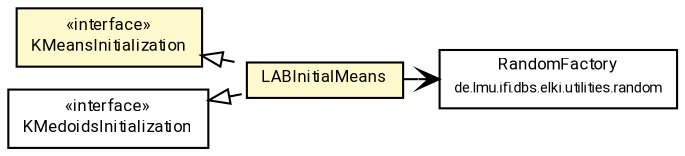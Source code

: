 #!/usr/local/bin/dot
#
# Class diagram 
# Generated by UMLGraph version R5_7_2-60-g0e99a6 (http://www.spinellis.gr/umlgraph/)
#

digraph G {
	graph [fontnames="svg"]
	edge [fontname="Roboto",fontsize=7,labelfontname="Roboto",labelfontsize=7,color="black"];
	node [fontname="Roboto",fontcolor="black",fontsize=8,shape=plaintext,margin=0,width=0,height=0];
	nodesep=0.15;
	ranksep=0.25;
	rankdir=LR;
	// de.lmu.ifi.dbs.elki.algorithm.clustering.kmeans.initialization.KMeansInitialization
	c6014201 [label=<<table title="de.lmu.ifi.dbs.elki.algorithm.clustering.kmeans.initialization.KMeansInitialization" border="0" cellborder="1" cellspacing="0" cellpadding="2" bgcolor="LemonChiffon" href="KMeansInitialization.html" target="_parent">
		<tr><td><table border="0" cellspacing="0" cellpadding="1">
		<tr><td align="center" balign="center"> &#171;interface&#187; </td></tr>
		<tr><td align="center" balign="center"> <font face="Roboto">KMeansInitialization</font> </td></tr>
		</table></td></tr>
		</table>>, URL="KMeansInitialization.html"];
	// de.lmu.ifi.dbs.elki.algorithm.clustering.kmeans.initialization.LABInitialMeans<O>
	c6014208 [label=<<table title="de.lmu.ifi.dbs.elki.algorithm.clustering.kmeans.initialization.LABInitialMeans" border="0" cellborder="1" cellspacing="0" cellpadding="2" bgcolor="lemonChiffon" href="LABInitialMeans.html" target="_parent">
		<tr><td><table border="0" cellspacing="0" cellpadding="1">
		<tr><td align="center" balign="center"> <font face="Roboto">LABInitialMeans</font> </td></tr>
		</table></td></tr>
		</table>>, URL="LABInitialMeans.html"];
	// de.lmu.ifi.dbs.elki.algorithm.clustering.kmeans.initialization.KMedoidsInitialization<V>
	c6014214 [label=<<table title="de.lmu.ifi.dbs.elki.algorithm.clustering.kmeans.initialization.KMedoidsInitialization" border="0" cellborder="1" cellspacing="0" cellpadding="2" href="KMedoidsInitialization.html" target="_parent">
		<tr><td><table border="0" cellspacing="0" cellpadding="1">
		<tr><td align="center" balign="center"> &#171;interface&#187; </td></tr>
		<tr><td align="center" balign="center"> <font face="Roboto">KMedoidsInitialization</font> </td></tr>
		</table></td></tr>
		</table>>, URL="KMedoidsInitialization.html"];
	// de.lmu.ifi.dbs.elki.utilities.random.RandomFactory
	c6015379 [label=<<table title="de.lmu.ifi.dbs.elki.utilities.random.RandomFactory" border="0" cellborder="1" cellspacing="0" cellpadding="2" href="../../../../utilities/random/RandomFactory.html" target="_parent">
		<tr><td><table border="0" cellspacing="0" cellpadding="1">
		<tr><td align="center" balign="center"> <font face="Roboto">RandomFactory</font> </td></tr>
		<tr><td align="center" balign="center"> <font face="Roboto" point-size="7.0">de.lmu.ifi.dbs.elki.utilities.random</font> </td></tr>
		</table></td></tr>
		</table>>, URL="../../../../utilities/random/RandomFactory.html"];
	// de.lmu.ifi.dbs.elki.algorithm.clustering.kmeans.initialization.LABInitialMeans<O> implements de.lmu.ifi.dbs.elki.algorithm.clustering.kmeans.initialization.KMeansInitialization
	c6014201 -> c6014208 [arrowtail=empty,style=dashed,dir=back,weight=9];
	// de.lmu.ifi.dbs.elki.algorithm.clustering.kmeans.initialization.LABInitialMeans<O> implements de.lmu.ifi.dbs.elki.algorithm.clustering.kmeans.initialization.KMedoidsInitialization<V>
	c6014214 -> c6014208 [arrowtail=empty,style=dashed,dir=back,weight=9];
	// de.lmu.ifi.dbs.elki.algorithm.clustering.kmeans.initialization.LABInitialMeans<O> navassoc de.lmu.ifi.dbs.elki.utilities.random.RandomFactory
	c6014208 -> c6015379 [arrowhead=open,weight=1];
}

